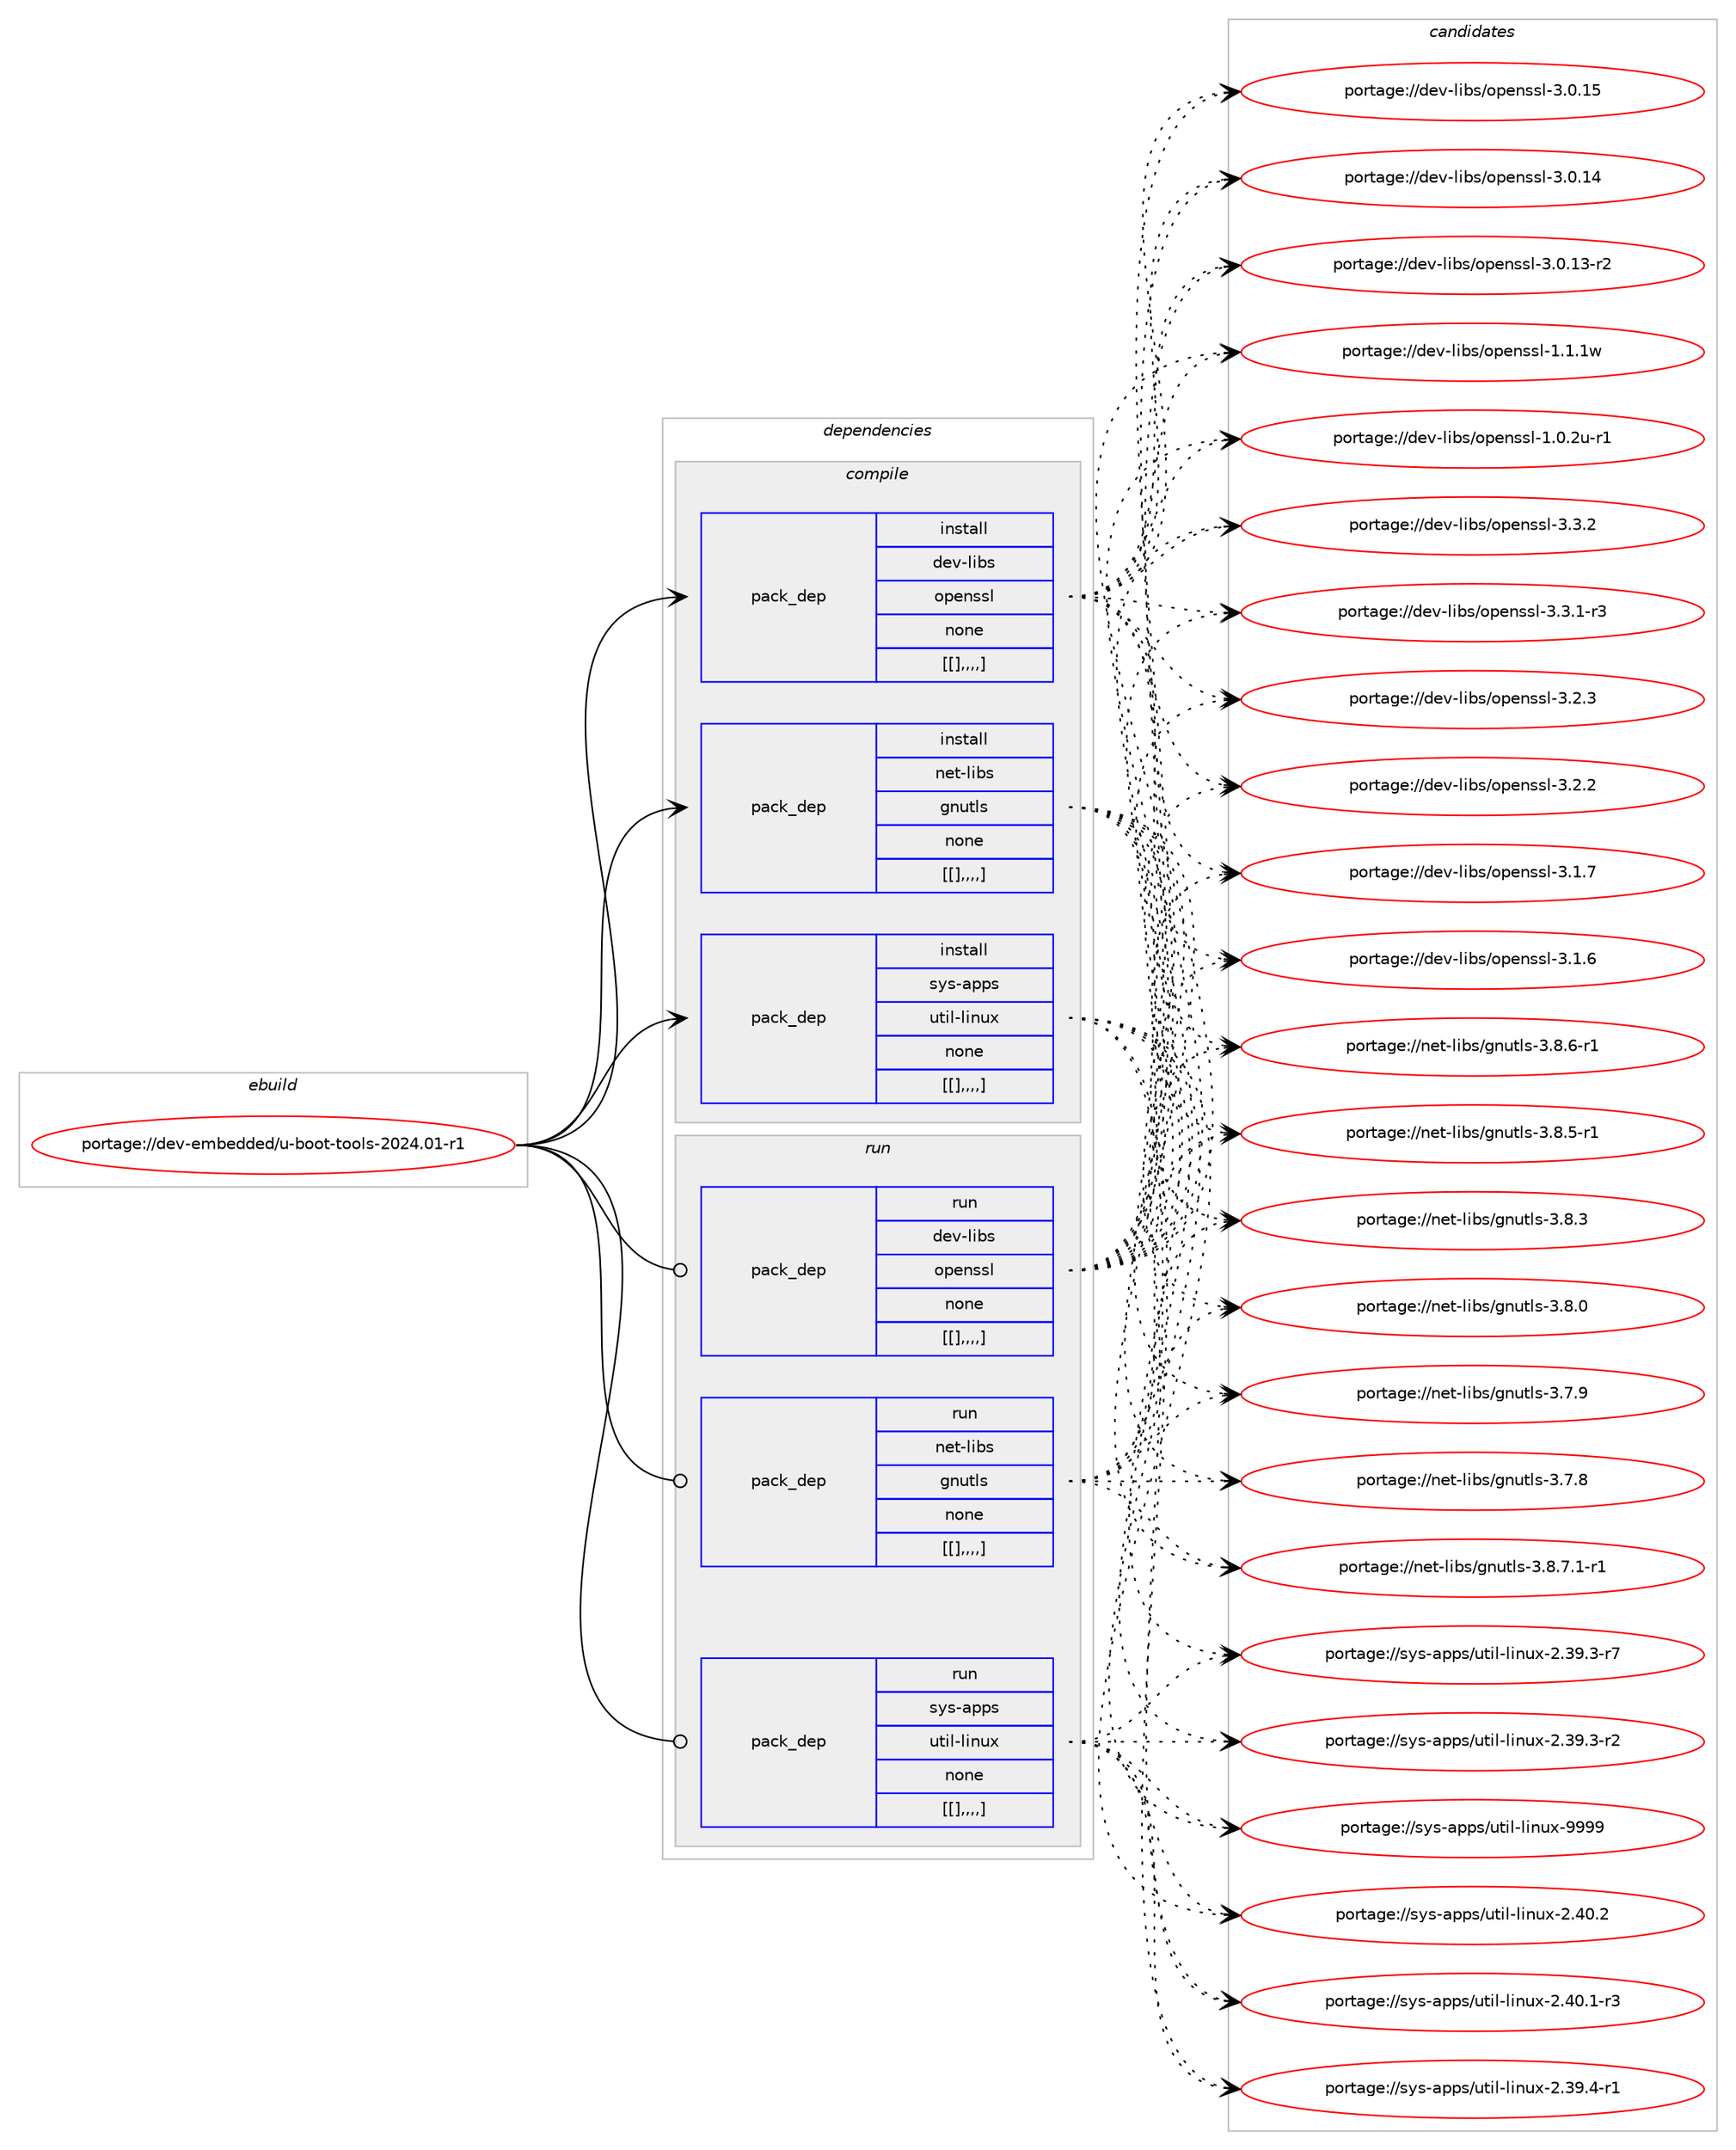 digraph prolog {

# *************
# Graph options
# *************

newrank=true;
concentrate=true;
compound=true;
graph [rankdir=LR,fontname=Helvetica,fontsize=10,ranksep=1.5];#, ranksep=2.5, nodesep=0.2];
edge  [arrowhead=vee];
node  [fontname=Helvetica,fontsize=10];

# **********
# The ebuild
# **********

subgraph cluster_leftcol {
color=gray;
label=<<i>ebuild</i>>;
id [label="portage://dev-embedded/u-boot-tools-2024.01-r1", color=red, width=4, href="../dev-embedded/u-boot-tools-2024.01-r1.svg"];
}

# ****************
# The dependencies
# ****************

subgraph cluster_midcol {
color=gray;
label=<<i>dependencies</i>>;
subgraph cluster_compile {
fillcolor="#eeeeee";
style=filled;
label=<<i>compile</i>>;
subgraph pack53156 {
dependency74350 [label=<<TABLE BORDER="0" CELLBORDER="1" CELLSPACING="0" CELLPADDING="4" WIDTH="220"><TR><TD ROWSPAN="6" CELLPADDING="30">pack_dep</TD></TR><TR><TD WIDTH="110">install</TD></TR><TR><TD>dev-libs</TD></TR><TR><TD>openssl</TD></TR><TR><TD>none</TD></TR><TR><TD>[[],,,,]</TD></TR></TABLE>>, shape=none, color=blue];
}
id:e -> dependency74350:w [weight=20,style="solid",arrowhead="vee"];
subgraph pack53157 {
dependency74351 [label=<<TABLE BORDER="0" CELLBORDER="1" CELLSPACING="0" CELLPADDING="4" WIDTH="220"><TR><TD ROWSPAN="6" CELLPADDING="30">pack_dep</TD></TR><TR><TD WIDTH="110">install</TD></TR><TR><TD>net-libs</TD></TR><TR><TD>gnutls</TD></TR><TR><TD>none</TD></TR><TR><TD>[[],,,,]</TD></TR></TABLE>>, shape=none, color=blue];
}
id:e -> dependency74351:w [weight=20,style="solid",arrowhead="vee"];
subgraph pack53158 {
dependency74352 [label=<<TABLE BORDER="0" CELLBORDER="1" CELLSPACING="0" CELLPADDING="4" WIDTH="220"><TR><TD ROWSPAN="6" CELLPADDING="30">pack_dep</TD></TR><TR><TD WIDTH="110">install</TD></TR><TR><TD>sys-apps</TD></TR><TR><TD>util-linux</TD></TR><TR><TD>none</TD></TR><TR><TD>[[],,,,]</TD></TR></TABLE>>, shape=none, color=blue];
}
id:e -> dependency74352:w [weight=20,style="solid",arrowhead="vee"];
}
subgraph cluster_compileandrun {
fillcolor="#eeeeee";
style=filled;
label=<<i>compile and run</i>>;
}
subgraph cluster_run {
fillcolor="#eeeeee";
style=filled;
label=<<i>run</i>>;
subgraph pack53159 {
dependency74353 [label=<<TABLE BORDER="0" CELLBORDER="1" CELLSPACING="0" CELLPADDING="4" WIDTH="220"><TR><TD ROWSPAN="6" CELLPADDING="30">pack_dep</TD></TR><TR><TD WIDTH="110">run</TD></TR><TR><TD>dev-libs</TD></TR><TR><TD>openssl</TD></TR><TR><TD>none</TD></TR><TR><TD>[[],,,,]</TD></TR></TABLE>>, shape=none, color=blue];
}
id:e -> dependency74353:w [weight=20,style="solid",arrowhead="odot"];
subgraph pack53160 {
dependency74354 [label=<<TABLE BORDER="0" CELLBORDER="1" CELLSPACING="0" CELLPADDING="4" WIDTH="220"><TR><TD ROWSPAN="6" CELLPADDING="30">pack_dep</TD></TR><TR><TD WIDTH="110">run</TD></TR><TR><TD>net-libs</TD></TR><TR><TD>gnutls</TD></TR><TR><TD>none</TD></TR><TR><TD>[[],,,,]</TD></TR></TABLE>>, shape=none, color=blue];
}
id:e -> dependency74354:w [weight=20,style="solid",arrowhead="odot"];
subgraph pack53161 {
dependency74355 [label=<<TABLE BORDER="0" CELLBORDER="1" CELLSPACING="0" CELLPADDING="4" WIDTH="220"><TR><TD ROWSPAN="6" CELLPADDING="30">pack_dep</TD></TR><TR><TD WIDTH="110">run</TD></TR><TR><TD>sys-apps</TD></TR><TR><TD>util-linux</TD></TR><TR><TD>none</TD></TR><TR><TD>[[],,,,]</TD></TR></TABLE>>, shape=none, color=blue];
}
id:e -> dependency74355:w [weight=20,style="solid",arrowhead="odot"];
}
}

# **************
# The candidates
# **************

subgraph cluster_choices {
rank=same;
color=gray;
label=<<i>candidates</i>>;

subgraph choice53156 {
color=black;
nodesep=1;
choice100101118451081059811547111112101110115115108455146514650 [label="portage://dev-libs/openssl-3.3.2", color=red, width=4,href="../dev-libs/openssl-3.3.2.svg"];
choice1001011184510810598115471111121011101151151084551465146494511451 [label="portage://dev-libs/openssl-3.3.1-r3", color=red, width=4,href="../dev-libs/openssl-3.3.1-r3.svg"];
choice100101118451081059811547111112101110115115108455146504651 [label="portage://dev-libs/openssl-3.2.3", color=red, width=4,href="../dev-libs/openssl-3.2.3.svg"];
choice100101118451081059811547111112101110115115108455146504650 [label="portage://dev-libs/openssl-3.2.2", color=red, width=4,href="../dev-libs/openssl-3.2.2.svg"];
choice100101118451081059811547111112101110115115108455146494655 [label="portage://dev-libs/openssl-3.1.7", color=red, width=4,href="../dev-libs/openssl-3.1.7.svg"];
choice100101118451081059811547111112101110115115108455146494654 [label="portage://dev-libs/openssl-3.1.6", color=red, width=4,href="../dev-libs/openssl-3.1.6.svg"];
choice10010111845108105981154711111210111011511510845514648464953 [label="portage://dev-libs/openssl-3.0.15", color=red, width=4,href="../dev-libs/openssl-3.0.15.svg"];
choice10010111845108105981154711111210111011511510845514648464952 [label="portage://dev-libs/openssl-3.0.14", color=red, width=4,href="../dev-libs/openssl-3.0.14.svg"];
choice100101118451081059811547111112101110115115108455146484649514511450 [label="portage://dev-libs/openssl-3.0.13-r2", color=red, width=4,href="../dev-libs/openssl-3.0.13-r2.svg"];
choice100101118451081059811547111112101110115115108454946494649119 [label="portage://dev-libs/openssl-1.1.1w", color=red, width=4,href="../dev-libs/openssl-1.1.1w.svg"];
choice1001011184510810598115471111121011101151151084549464846501174511449 [label="portage://dev-libs/openssl-1.0.2u-r1", color=red, width=4,href="../dev-libs/openssl-1.0.2u-r1.svg"];
dependency74350:e -> choice100101118451081059811547111112101110115115108455146514650:w [style=dotted,weight="100"];
dependency74350:e -> choice1001011184510810598115471111121011101151151084551465146494511451:w [style=dotted,weight="100"];
dependency74350:e -> choice100101118451081059811547111112101110115115108455146504651:w [style=dotted,weight="100"];
dependency74350:e -> choice100101118451081059811547111112101110115115108455146504650:w [style=dotted,weight="100"];
dependency74350:e -> choice100101118451081059811547111112101110115115108455146494655:w [style=dotted,weight="100"];
dependency74350:e -> choice100101118451081059811547111112101110115115108455146494654:w [style=dotted,weight="100"];
dependency74350:e -> choice10010111845108105981154711111210111011511510845514648464953:w [style=dotted,weight="100"];
dependency74350:e -> choice10010111845108105981154711111210111011511510845514648464952:w [style=dotted,weight="100"];
dependency74350:e -> choice100101118451081059811547111112101110115115108455146484649514511450:w [style=dotted,weight="100"];
dependency74350:e -> choice100101118451081059811547111112101110115115108454946494649119:w [style=dotted,weight="100"];
dependency74350:e -> choice1001011184510810598115471111121011101151151084549464846501174511449:w [style=dotted,weight="100"];
}
subgraph choice53157 {
color=black;
nodesep=1;
choice11010111645108105981154710311011711610811545514656465546494511449 [label="portage://net-libs/gnutls-3.8.7.1-r1", color=red, width=4,href="../net-libs/gnutls-3.8.7.1-r1.svg"];
choice1101011164510810598115471031101171161081154551465646544511449 [label="portage://net-libs/gnutls-3.8.6-r1", color=red, width=4,href="../net-libs/gnutls-3.8.6-r1.svg"];
choice1101011164510810598115471031101171161081154551465646534511449 [label="portage://net-libs/gnutls-3.8.5-r1", color=red, width=4,href="../net-libs/gnutls-3.8.5-r1.svg"];
choice110101116451081059811547103110117116108115455146564651 [label="portage://net-libs/gnutls-3.8.3", color=red, width=4,href="../net-libs/gnutls-3.8.3.svg"];
choice110101116451081059811547103110117116108115455146564648 [label="portage://net-libs/gnutls-3.8.0", color=red, width=4,href="../net-libs/gnutls-3.8.0.svg"];
choice110101116451081059811547103110117116108115455146554657 [label="portage://net-libs/gnutls-3.7.9", color=red, width=4,href="../net-libs/gnutls-3.7.9.svg"];
choice110101116451081059811547103110117116108115455146554656 [label="portage://net-libs/gnutls-3.7.8", color=red, width=4,href="../net-libs/gnutls-3.7.8.svg"];
dependency74351:e -> choice11010111645108105981154710311011711610811545514656465546494511449:w [style=dotted,weight="100"];
dependency74351:e -> choice1101011164510810598115471031101171161081154551465646544511449:w [style=dotted,weight="100"];
dependency74351:e -> choice1101011164510810598115471031101171161081154551465646534511449:w [style=dotted,weight="100"];
dependency74351:e -> choice110101116451081059811547103110117116108115455146564651:w [style=dotted,weight="100"];
dependency74351:e -> choice110101116451081059811547103110117116108115455146564648:w [style=dotted,weight="100"];
dependency74351:e -> choice110101116451081059811547103110117116108115455146554657:w [style=dotted,weight="100"];
dependency74351:e -> choice110101116451081059811547103110117116108115455146554656:w [style=dotted,weight="100"];
}
subgraph choice53158 {
color=black;
nodesep=1;
choice115121115459711211211547117116105108451081051101171204557575757 [label="portage://sys-apps/util-linux-9999", color=red, width=4,href="../sys-apps/util-linux-9999.svg"];
choice1151211154597112112115471171161051084510810511011712045504652484650 [label="portage://sys-apps/util-linux-2.40.2", color=red, width=4,href="../sys-apps/util-linux-2.40.2.svg"];
choice11512111545971121121154711711610510845108105110117120455046524846494511451 [label="portage://sys-apps/util-linux-2.40.1-r3", color=red, width=4,href="../sys-apps/util-linux-2.40.1-r3.svg"];
choice11512111545971121121154711711610510845108105110117120455046515746524511449 [label="portage://sys-apps/util-linux-2.39.4-r1", color=red, width=4,href="../sys-apps/util-linux-2.39.4-r1.svg"];
choice11512111545971121121154711711610510845108105110117120455046515746514511455 [label="portage://sys-apps/util-linux-2.39.3-r7", color=red, width=4,href="../sys-apps/util-linux-2.39.3-r7.svg"];
choice11512111545971121121154711711610510845108105110117120455046515746514511450 [label="portage://sys-apps/util-linux-2.39.3-r2", color=red, width=4,href="../sys-apps/util-linux-2.39.3-r2.svg"];
dependency74352:e -> choice115121115459711211211547117116105108451081051101171204557575757:w [style=dotted,weight="100"];
dependency74352:e -> choice1151211154597112112115471171161051084510810511011712045504652484650:w [style=dotted,weight="100"];
dependency74352:e -> choice11512111545971121121154711711610510845108105110117120455046524846494511451:w [style=dotted,weight="100"];
dependency74352:e -> choice11512111545971121121154711711610510845108105110117120455046515746524511449:w [style=dotted,weight="100"];
dependency74352:e -> choice11512111545971121121154711711610510845108105110117120455046515746514511455:w [style=dotted,weight="100"];
dependency74352:e -> choice11512111545971121121154711711610510845108105110117120455046515746514511450:w [style=dotted,weight="100"];
}
subgraph choice53159 {
color=black;
nodesep=1;
choice100101118451081059811547111112101110115115108455146514650 [label="portage://dev-libs/openssl-3.3.2", color=red, width=4,href="../dev-libs/openssl-3.3.2.svg"];
choice1001011184510810598115471111121011101151151084551465146494511451 [label="portage://dev-libs/openssl-3.3.1-r3", color=red, width=4,href="../dev-libs/openssl-3.3.1-r3.svg"];
choice100101118451081059811547111112101110115115108455146504651 [label="portage://dev-libs/openssl-3.2.3", color=red, width=4,href="../dev-libs/openssl-3.2.3.svg"];
choice100101118451081059811547111112101110115115108455146504650 [label="portage://dev-libs/openssl-3.2.2", color=red, width=4,href="../dev-libs/openssl-3.2.2.svg"];
choice100101118451081059811547111112101110115115108455146494655 [label="portage://dev-libs/openssl-3.1.7", color=red, width=4,href="../dev-libs/openssl-3.1.7.svg"];
choice100101118451081059811547111112101110115115108455146494654 [label="portage://dev-libs/openssl-3.1.6", color=red, width=4,href="../dev-libs/openssl-3.1.6.svg"];
choice10010111845108105981154711111210111011511510845514648464953 [label="portage://dev-libs/openssl-3.0.15", color=red, width=4,href="../dev-libs/openssl-3.0.15.svg"];
choice10010111845108105981154711111210111011511510845514648464952 [label="portage://dev-libs/openssl-3.0.14", color=red, width=4,href="../dev-libs/openssl-3.0.14.svg"];
choice100101118451081059811547111112101110115115108455146484649514511450 [label="portage://dev-libs/openssl-3.0.13-r2", color=red, width=4,href="../dev-libs/openssl-3.0.13-r2.svg"];
choice100101118451081059811547111112101110115115108454946494649119 [label="portage://dev-libs/openssl-1.1.1w", color=red, width=4,href="../dev-libs/openssl-1.1.1w.svg"];
choice1001011184510810598115471111121011101151151084549464846501174511449 [label="portage://dev-libs/openssl-1.0.2u-r1", color=red, width=4,href="../dev-libs/openssl-1.0.2u-r1.svg"];
dependency74353:e -> choice100101118451081059811547111112101110115115108455146514650:w [style=dotted,weight="100"];
dependency74353:e -> choice1001011184510810598115471111121011101151151084551465146494511451:w [style=dotted,weight="100"];
dependency74353:e -> choice100101118451081059811547111112101110115115108455146504651:w [style=dotted,weight="100"];
dependency74353:e -> choice100101118451081059811547111112101110115115108455146504650:w [style=dotted,weight="100"];
dependency74353:e -> choice100101118451081059811547111112101110115115108455146494655:w [style=dotted,weight="100"];
dependency74353:e -> choice100101118451081059811547111112101110115115108455146494654:w [style=dotted,weight="100"];
dependency74353:e -> choice10010111845108105981154711111210111011511510845514648464953:w [style=dotted,weight="100"];
dependency74353:e -> choice10010111845108105981154711111210111011511510845514648464952:w [style=dotted,weight="100"];
dependency74353:e -> choice100101118451081059811547111112101110115115108455146484649514511450:w [style=dotted,weight="100"];
dependency74353:e -> choice100101118451081059811547111112101110115115108454946494649119:w [style=dotted,weight="100"];
dependency74353:e -> choice1001011184510810598115471111121011101151151084549464846501174511449:w [style=dotted,weight="100"];
}
subgraph choice53160 {
color=black;
nodesep=1;
choice11010111645108105981154710311011711610811545514656465546494511449 [label="portage://net-libs/gnutls-3.8.7.1-r1", color=red, width=4,href="../net-libs/gnutls-3.8.7.1-r1.svg"];
choice1101011164510810598115471031101171161081154551465646544511449 [label="portage://net-libs/gnutls-3.8.6-r1", color=red, width=4,href="../net-libs/gnutls-3.8.6-r1.svg"];
choice1101011164510810598115471031101171161081154551465646534511449 [label="portage://net-libs/gnutls-3.8.5-r1", color=red, width=4,href="../net-libs/gnutls-3.8.5-r1.svg"];
choice110101116451081059811547103110117116108115455146564651 [label="portage://net-libs/gnutls-3.8.3", color=red, width=4,href="../net-libs/gnutls-3.8.3.svg"];
choice110101116451081059811547103110117116108115455146564648 [label="portage://net-libs/gnutls-3.8.0", color=red, width=4,href="../net-libs/gnutls-3.8.0.svg"];
choice110101116451081059811547103110117116108115455146554657 [label="portage://net-libs/gnutls-3.7.9", color=red, width=4,href="../net-libs/gnutls-3.7.9.svg"];
choice110101116451081059811547103110117116108115455146554656 [label="portage://net-libs/gnutls-3.7.8", color=red, width=4,href="../net-libs/gnutls-3.7.8.svg"];
dependency74354:e -> choice11010111645108105981154710311011711610811545514656465546494511449:w [style=dotted,weight="100"];
dependency74354:e -> choice1101011164510810598115471031101171161081154551465646544511449:w [style=dotted,weight="100"];
dependency74354:e -> choice1101011164510810598115471031101171161081154551465646534511449:w [style=dotted,weight="100"];
dependency74354:e -> choice110101116451081059811547103110117116108115455146564651:w [style=dotted,weight="100"];
dependency74354:e -> choice110101116451081059811547103110117116108115455146564648:w [style=dotted,weight="100"];
dependency74354:e -> choice110101116451081059811547103110117116108115455146554657:w [style=dotted,weight="100"];
dependency74354:e -> choice110101116451081059811547103110117116108115455146554656:w [style=dotted,weight="100"];
}
subgraph choice53161 {
color=black;
nodesep=1;
choice115121115459711211211547117116105108451081051101171204557575757 [label="portage://sys-apps/util-linux-9999", color=red, width=4,href="../sys-apps/util-linux-9999.svg"];
choice1151211154597112112115471171161051084510810511011712045504652484650 [label="portage://sys-apps/util-linux-2.40.2", color=red, width=4,href="../sys-apps/util-linux-2.40.2.svg"];
choice11512111545971121121154711711610510845108105110117120455046524846494511451 [label="portage://sys-apps/util-linux-2.40.1-r3", color=red, width=4,href="../sys-apps/util-linux-2.40.1-r3.svg"];
choice11512111545971121121154711711610510845108105110117120455046515746524511449 [label="portage://sys-apps/util-linux-2.39.4-r1", color=red, width=4,href="../sys-apps/util-linux-2.39.4-r1.svg"];
choice11512111545971121121154711711610510845108105110117120455046515746514511455 [label="portage://sys-apps/util-linux-2.39.3-r7", color=red, width=4,href="../sys-apps/util-linux-2.39.3-r7.svg"];
choice11512111545971121121154711711610510845108105110117120455046515746514511450 [label="portage://sys-apps/util-linux-2.39.3-r2", color=red, width=4,href="../sys-apps/util-linux-2.39.3-r2.svg"];
dependency74355:e -> choice115121115459711211211547117116105108451081051101171204557575757:w [style=dotted,weight="100"];
dependency74355:e -> choice1151211154597112112115471171161051084510810511011712045504652484650:w [style=dotted,weight="100"];
dependency74355:e -> choice11512111545971121121154711711610510845108105110117120455046524846494511451:w [style=dotted,weight="100"];
dependency74355:e -> choice11512111545971121121154711711610510845108105110117120455046515746524511449:w [style=dotted,weight="100"];
dependency74355:e -> choice11512111545971121121154711711610510845108105110117120455046515746514511455:w [style=dotted,weight="100"];
dependency74355:e -> choice11512111545971121121154711711610510845108105110117120455046515746514511450:w [style=dotted,weight="100"];
}
}

}

